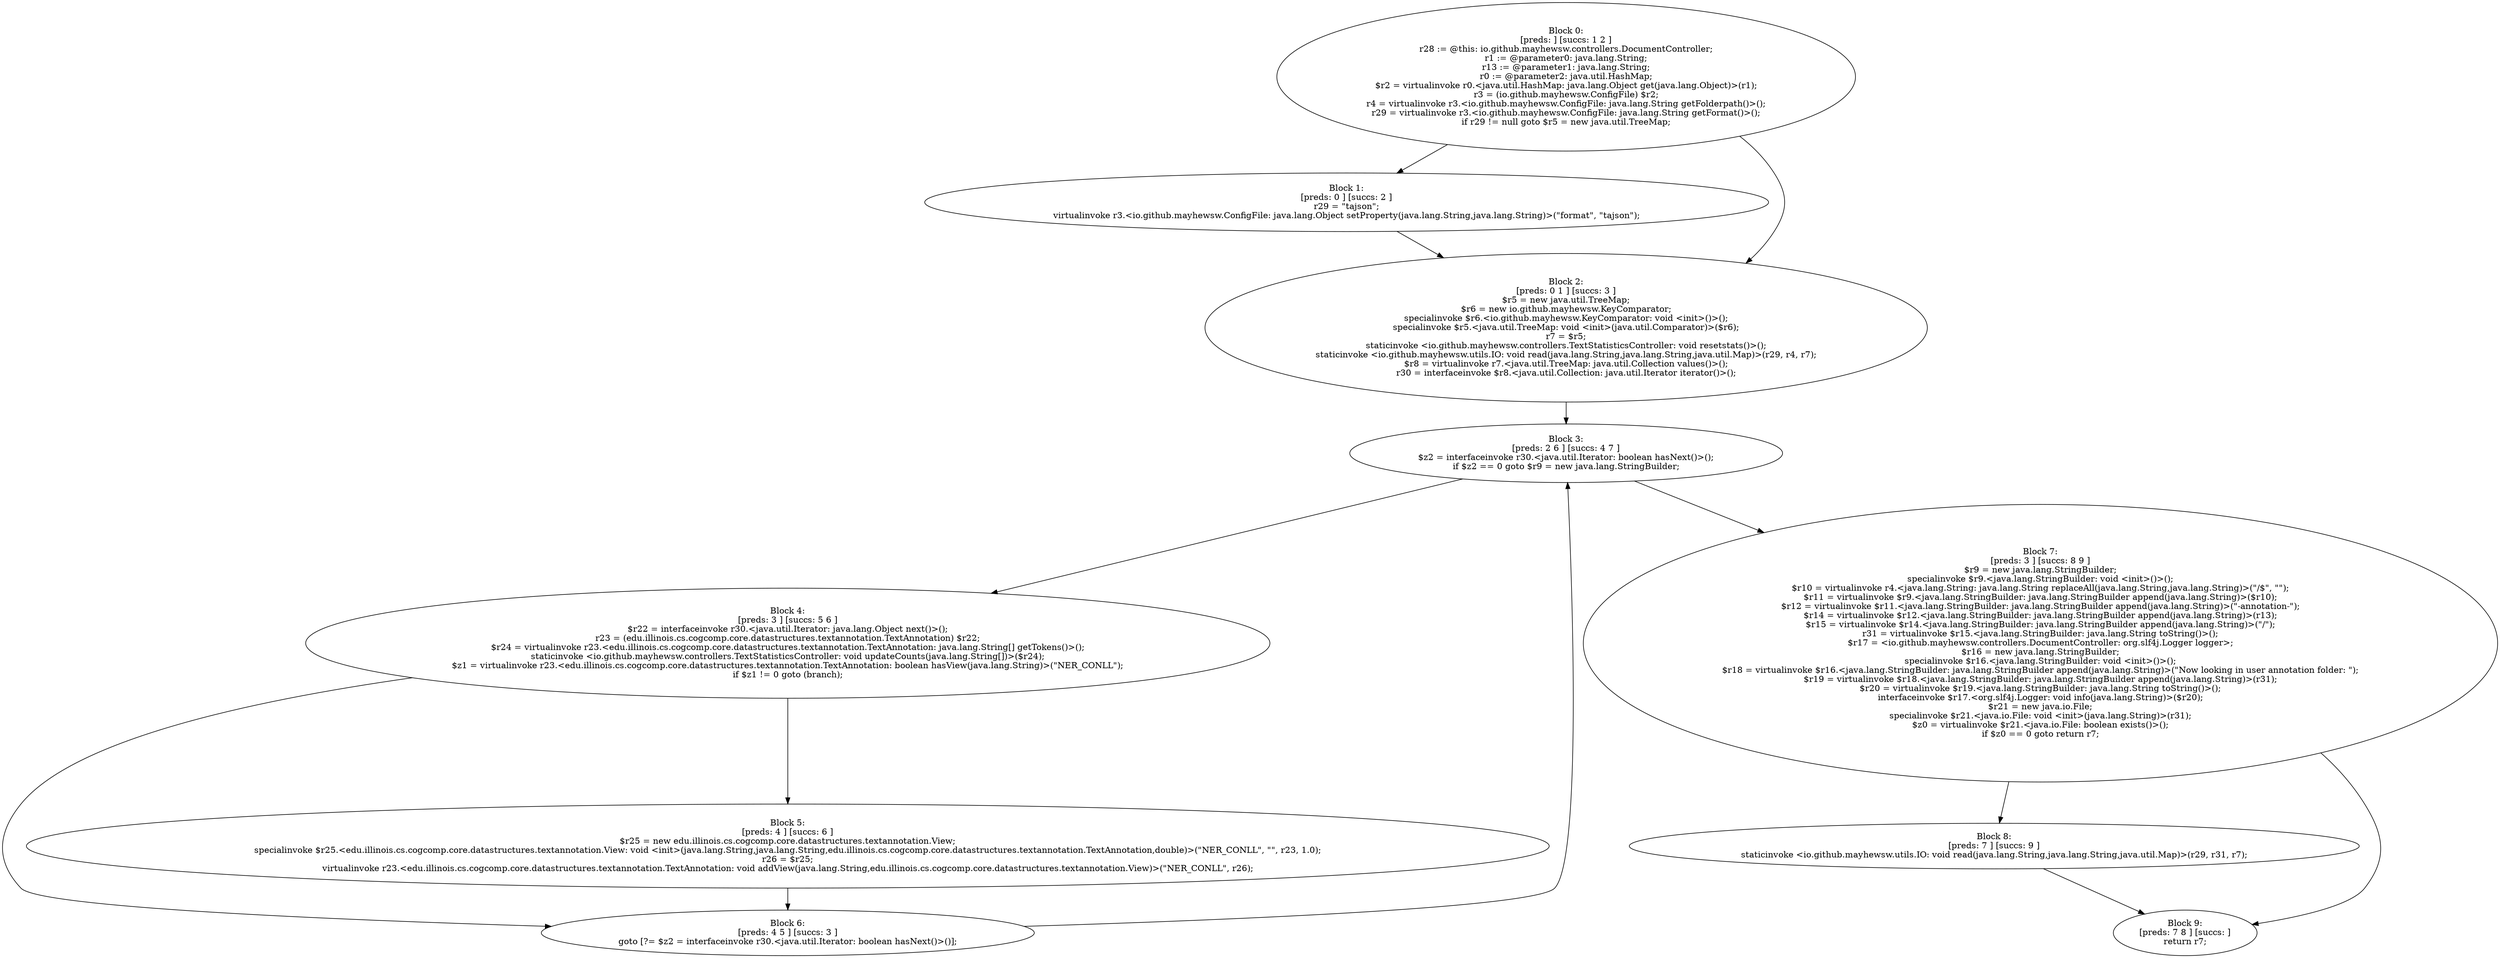 digraph "unitGraph" {
    "Block 0:
[preds: ] [succs: 1 2 ]
r28 := @this: io.github.mayhewsw.controllers.DocumentController;
r1 := @parameter0: java.lang.String;
r13 := @parameter1: java.lang.String;
r0 := @parameter2: java.util.HashMap;
$r2 = virtualinvoke r0.<java.util.HashMap: java.lang.Object get(java.lang.Object)>(r1);
r3 = (io.github.mayhewsw.ConfigFile) $r2;
r4 = virtualinvoke r3.<io.github.mayhewsw.ConfigFile: java.lang.String getFolderpath()>();
r29 = virtualinvoke r3.<io.github.mayhewsw.ConfigFile: java.lang.String getFormat()>();
if r29 != null goto $r5 = new java.util.TreeMap;
"
    "Block 1:
[preds: 0 ] [succs: 2 ]
r29 = \"tajson\";
virtualinvoke r3.<io.github.mayhewsw.ConfigFile: java.lang.Object setProperty(java.lang.String,java.lang.String)>(\"format\", \"tajson\");
"
    "Block 2:
[preds: 0 1 ] [succs: 3 ]
$r5 = new java.util.TreeMap;
$r6 = new io.github.mayhewsw.KeyComparator;
specialinvoke $r6.<io.github.mayhewsw.KeyComparator: void <init>()>();
specialinvoke $r5.<java.util.TreeMap: void <init>(java.util.Comparator)>($r6);
r7 = $r5;
staticinvoke <io.github.mayhewsw.controllers.TextStatisticsController: void resetstats()>();
staticinvoke <io.github.mayhewsw.utils.IO: void read(java.lang.String,java.lang.String,java.util.Map)>(r29, r4, r7);
$r8 = virtualinvoke r7.<java.util.TreeMap: java.util.Collection values()>();
r30 = interfaceinvoke $r8.<java.util.Collection: java.util.Iterator iterator()>();
"
    "Block 3:
[preds: 2 6 ] [succs: 4 7 ]
$z2 = interfaceinvoke r30.<java.util.Iterator: boolean hasNext()>();
if $z2 == 0 goto $r9 = new java.lang.StringBuilder;
"
    "Block 4:
[preds: 3 ] [succs: 5 6 ]
$r22 = interfaceinvoke r30.<java.util.Iterator: java.lang.Object next()>();
r23 = (edu.illinois.cs.cogcomp.core.datastructures.textannotation.TextAnnotation) $r22;
$r24 = virtualinvoke r23.<edu.illinois.cs.cogcomp.core.datastructures.textannotation.TextAnnotation: java.lang.String[] getTokens()>();
staticinvoke <io.github.mayhewsw.controllers.TextStatisticsController: void updateCounts(java.lang.String[])>($r24);
$z1 = virtualinvoke r23.<edu.illinois.cs.cogcomp.core.datastructures.textannotation.TextAnnotation: boolean hasView(java.lang.String)>(\"NER_CONLL\");
if $z1 != 0 goto (branch);
"
    "Block 5:
[preds: 4 ] [succs: 6 ]
$r25 = new edu.illinois.cs.cogcomp.core.datastructures.textannotation.View;
specialinvoke $r25.<edu.illinois.cs.cogcomp.core.datastructures.textannotation.View: void <init>(java.lang.String,java.lang.String,edu.illinois.cs.cogcomp.core.datastructures.textannotation.TextAnnotation,double)>(\"NER_CONLL\", \"\", r23, 1.0);
r26 = $r25;
virtualinvoke r23.<edu.illinois.cs.cogcomp.core.datastructures.textannotation.TextAnnotation: void addView(java.lang.String,edu.illinois.cs.cogcomp.core.datastructures.textannotation.View)>(\"NER_CONLL\", r26);
"
    "Block 6:
[preds: 4 5 ] [succs: 3 ]
goto [?= $z2 = interfaceinvoke r30.<java.util.Iterator: boolean hasNext()>()];
"
    "Block 7:
[preds: 3 ] [succs: 8 9 ]
$r9 = new java.lang.StringBuilder;
specialinvoke $r9.<java.lang.StringBuilder: void <init>()>();
$r10 = virtualinvoke r4.<java.lang.String: java.lang.String replaceAll(java.lang.String,java.lang.String)>(\"/$\", \"\");
$r11 = virtualinvoke $r9.<java.lang.StringBuilder: java.lang.StringBuilder append(java.lang.String)>($r10);
$r12 = virtualinvoke $r11.<java.lang.StringBuilder: java.lang.StringBuilder append(java.lang.String)>(\"-annotation-\");
$r14 = virtualinvoke $r12.<java.lang.StringBuilder: java.lang.StringBuilder append(java.lang.String)>(r13);
$r15 = virtualinvoke $r14.<java.lang.StringBuilder: java.lang.StringBuilder append(java.lang.String)>(\"/\");
r31 = virtualinvoke $r15.<java.lang.StringBuilder: java.lang.String toString()>();
$r17 = <io.github.mayhewsw.controllers.DocumentController: org.slf4j.Logger logger>;
$r16 = new java.lang.StringBuilder;
specialinvoke $r16.<java.lang.StringBuilder: void <init>()>();
$r18 = virtualinvoke $r16.<java.lang.StringBuilder: java.lang.StringBuilder append(java.lang.String)>(\"Now looking in user annotation folder: \");
$r19 = virtualinvoke $r18.<java.lang.StringBuilder: java.lang.StringBuilder append(java.lang.String)>(r31);
$r20 = virtualinvoke $r19.<java.lang.StringBuilder: java.lang.String toString()>();
interfaceinvoke $r17.<org.slf4j.Logger: void info(java.lang.String)>($r20);
$r21 = new java.io.File;
specialinvoke $r21.<java.io.File: void <init>(java.lang.String)>(r31);
$z0 = virtualinvoke $r21.<java.io.File: boolean exists()>();
if $z0 == 0 goto return r7;
"
    "Block 8:
[preds: 7 ] [succs: 9 ]
staticinvoke <io.github.mayhewsw.utils.IO: void read(java.lang.String,java.lang.String,java.util.Map)>(r29, r31, r7);
"
    "Block 9:
[preds: 7 8 ] [succs: ]
return r7;
"
    "Block 0:
[preds: ] [succs: 1 2 ]
r28 := @this: io.github.mayhewsw.controllers.DocumentController;
r1 := @parameter0: java.lang.String;
r13 := @parameter1: java.lang.String;
r0 := @parameter2: java.util.HashMap;
$r2 = virtualinvoke r0.<java.util.HashMap: java.lang.Object get(java.lang.Object)>(r1);
r3 = (io.github.mayhewsw.ConfigFile) $r2;
r4 = virtualinvoke r3.<io.github.mayhewsw.ConfigFile: java.lang.String getFolderpath()>();
r29 = virtualinvoke r3.<io.github.mayhewsw.ConfigFile: java.lang.String getFormat()>();
if r29 != null goto $r5 = new java.util.TreeMap;
"->"Block 1:
[preds: 0 ] [succs: 2 ]
r29 = \"tajson\";
virtualinvoke r3.<io.github.mayhewsw.ConfigFile: java.lang.Object setProperty(java.lang.String,java.lang.String)>(\"format\", \"tajson\");
";
    "Block 0:
[preds: ] [succs: 1 2 ]
r28 := @this: io.github.mayhewsw.controllers.DocumentController;
r1 := @parameter0: java.lang.String;
r13 := @parameter1: java.lang.String;
r0 := @parameter2: java.util.HashMap;
$r2 = virtualinvoke r0.<java.util.HashMap: java.lang.Object get(java.lang.Object)>(r1);
r3 = (io.github.mayhewsw.ConfigFile) $r2;
r4 = virtualinvoke r3.<io.github.mayhewsw.ConfigFile: java.lang.String getFolderpath()>();
r29 = virtualinvoke r3.<io.github.mayhewsw.ConfigFile: java.lang.String getFormat()>();
if r29 != null goto $r5 = new java.util.TreeMap;
"->"Block 2:
[preds: 0 1 ] [succs: 3 ]
$r5 = new java.util.TreeMap;
$r6 = new io.github.mayhewsw.KeyComparator;
specialinvoke $r6.<io.github.mayhewsw.KeyComparator: void <init>()>();
specialinvoke $r5.<java.util.TreeMap: void <init>(java.util.Comparator)>($r6);
r7 = $r5;
staticinvoke <io.github.mayhewsw.controllers.TextStatisticsController: void resetstats()>();
staticinvoke <io.github.mayhewsw.utils.IO: void read(java.lang.String,java.lang.String,java.util.Map)>(r29, r4, r7);
$r8 = virtualinvoke r7.<java.util.TreeMap: java.util.Collection values()>();
r30 = interfaceinvoke $r8.<java.util.Collection: java.util.Iterator iterator()>();
";
    "Block 1:
[preds: 0 ] [succs: 2 ]
r29 = \"tajson\";
virtualinvoke r3.<io.github.mayhewsw.ConfigFile: java.lang.Object setProperty(java.lang.String,java.lang.String)>(\"format\", \"tajson\");
"->"Block 2:
[preds: 0 1 ] [succs: 3 ]
$r5 = new java.util.TreeMap;
$r6 = new io.github.mayhewsw.KeyComparator;
specialinvoke $r6.<io.github.mayhewsw.KeyComparator: void <init>()>();
specialinvoke $r5.<java.util.TreeMap: void <init>(java.util.Comparator)>($r6);
r7 = $r5;
staticinvoke <io.github.mayhewsw.controllers.TextStatisticsController: void resetstats()>();
staticinvoke <io.github.mayhewsw.utils.IO: void read(java.lang.String,java.lang.String,java.util.Map)>(r29, r4, r7);
$r8 = virtualinvoke r7.<java.util.TreeMap: java.util.Collection values()>();
r30 = interfaceinvoke $r8.<java.util.Collection: java.util.Iterator iterator()>();
";
    "Block 2:
[preds: 0 1 ] [succs: 3 ]
$r5 = new java.util.TreeMap;
$r6 = new io.github.mayhewsw.KeyComparator;
specialinvoke $r6.<io.github.mayhewsw.KeyComparator: void <init>()>();
specialinvoke $r5.<java.util.TreeMap: void <init>(java.util.Comparator)>($r6);
r7 = $r5;
staticinvoke <io.github.mayhewsw.controllers.TextStatisticsController: void resetstats()>();
staticinvoke <io.github.mayhewsw.utils.IO: void read(java.lang.String,java.lang.String,java.util.Map)>(r29, r4, r7);
$r8 = virtualinvoke r7.<java.util.TreeMap: java.util.Collection values()>();
r30 = interfaceinvoke $r8.<java.util.Collection: java.util.Iterator iterator()>();
"->"Block 3:
[preds: 2 6 ] [succs: 4 7 ]
$z2 = interfaceinvoke r30.<java.util.Iterator: boolean hasNext()>();
if $z2 == 0 goto $r9 = new java.lang.StringBuilder;
";
    "Block 3:
[preds: 2 6 ] [succs: 4 7 ]
$z2 = interfaceinvoke r30.<java.util.Iterator: boolean hasNext()>();
if $z2 == 0 goto $r9 = new java.lang.StringBuilder;
"->"Block 4:
[preds: 3 ] [succs: 5 6 ]
$r22 = interfaceinvoke r30.<java.util.Iterator: java.lang.Object next()>();
r23 = (edu.illinois.cs.cogcomp.core.datastructures.textannotation.TextAnnotation) $r22;
$r24 = virtualinvoke r23.<edu.illinois.cs.cogcomp.core.datastructures.textannotation.TextAnnotation: java.lang.String[] getTokens()>();
staticinvoke <io.github.mayhewsw.controllers.TextStatisticsController: void updateCounts(java.lang.String[])>($r24);
$z1 = virtualinvoke r23.<edu.illinois.cs.cogcomp.core.datastructures.textannotation.TextAnnotation: boolean hasView(java.lang.String)>(\"NER_CONLL\");
if $z1 != 0 goto (branch);
";
    "Block 3:
[preds: 2 6 ] [succs: 4 7 ]
$z2 = interfaceinvoke r30.<java.util.Iterator: boolean hasNext()>();
if $z2 == 0 goto $r9 = new java.lang.StringBuilder;
"->"Block 7:
[preds: 3 ] [succs: 8 9 ]
$r9 = new java.lang.StringBuilder;
specialinvoke $r9.<java.lang.StringBuilder: void <init>()>();
$r10 = virtualinvoke r4.<java.lang.String: java.lang.String replaceAll(java.lang.String,java.lang.String)>(\"/$\", \"\");
$r11 = virtualinvoke $r9.<java.lang.StringBuilder: java.lang.StringBuilder append(java.lang.String)>($r10);
$r12 = virtualinvoke $r11.<java.lang.StringBuilder: java.lang.StringBuilder append(java.lang.String)>(\"-annotation-\");
$r14 = virtualinvoke $r12.<java.lang.StringBuilder: java.lang.StringBuilder append(java.lang.String)>(r13);
$r15 = virtualinvoke $r14.<java.lang.StringBuilder: java.lang.StringBuilder append(java.lang.String)>(\"/\");
r31 = virtualinvoke $r15.<java.lang.StringBuilder: java.lang.String toString()>();
$r17 = <io.github.mayhewsw.controllers.DocumentController: org.slf4j.Logger logger>;
$r16 = new java.lang.StringBuilder;
specialinvoke $r16.<java.lang.StringBuilder: void <init>()>();
$r18 = virtualinvoke $r16.<java.lang.StringBuilder: java.lang.StringBuilder append(java.lang.String)>(\"Now looking in user annotation folder: \");
$r19 = virtualinvoke $r18.<java.lang.StringBuilder: java.lang.StringBuilder append(java.lang.String)>(r31);
$r20 = virtualinvoke $r19.<java.lang.StringBuilder: java.lang.String toString()>();
interfaceinvoke $r17.<org.slf4j.Logger: void info(java.lang.String)>($r20);
$r21 = new java.io.File;
specialinvoke $r21.<java.io.File: void <init>(java.lang.String)>(r31);
$z0 = virtualinvoke $r21.<java.io.File: boolean exists()>();
if $z0 == 0 goto return r7;
";
    "Block 4:
[preds: 3 ] [succs: 5 6 ]
$r22 = interfaceinvoke r30.<java.util.Iterator: java.lang.Object next()>();
r23 = (edu.illinois.cs.cogcomp.core.datastructures.textannotation.TextAnnotation) $r22;
$r24 = virtualinvoke r23.<edu.illinois.cs.cogcomp.core.datastructures.textannotation.TextAnnotation: java.lang.String[] getTokens()>();
staticinvoke <io.github.mayhewsw.controllers.TextStatisticsController: void updateCounts(java.lang.String[])>($r24);
$z1 = virtualinvoke r23.<edu.illinois.cs.cogcomp.core.datastructures.textannotation.TextAnnotation: boolean hasView(java.lang.String)>(\"NER_CONLL\");
if $z1 != 0 goto (branch);
"->"Block 5:
[preds: 4 ] [succs: 6 ]
$r25 = new edu.illinois.cs.cogcomp.core.datastructures.textannotation.View;
specialinvoke $r25.<edu.illinois.cs.cogcomp.core.datastructures.textannotation.View: void <init>(java.lang.String,java.lang.String,edu.illinois.cs.cogcomp.core.datastructures.textannotation.TextAnnotation,double)>(\"NER_CONLL\", \"\", r23, 1.0);
r26 = $r25;
virtualinvoke r23.<edu.illinois.cs.cogcomp.core.datastructures.textannotation.TextAnnotation: void addView(java.lang.String,edu.illinois.cs.cogcomp.core.datastructures.textannotation.View)>(\"NER_CONLL\", r26);
";
    "Block 4:
[preds: 3 ] [succs: 5 6 ]
$r22 = interfaceinvoke r30.<java.util.Iterator: java.lang.Object next()>();
r23 = (edu.illinois.cs.cogcomp.core.datastructures.textannotation.TextAnnotation) $r22;
$r24 = virtualinvoke r23.<edu.illinois.cs.cogcomp.core.datastructures.textannotation.TextAnnotation: java.lang.String[] getTokens()>();
staticinvoke <io.github.mayhewsw.controllers.TextStatisticsController: void updateCounts(java.lang.String[])>($r24);
$z1 = virtualinvoke r23.<edu.illinois.cs.cogcomp.core.datastructures.textannotation.TextAnnotation: boolean hasView(java.lang.String)>(\"NER_CONLL\");
if $z1 != 0 goto (branch);
"->"Block 6:
[preds: 4 5 ] [succs: 3 ]
goto [?= $z2 = interfaceinvoke r30.<java.util.Iterator: boolean hasNext()>()];
";
    "Block 5:
[preds: 4 ] [succs: 6 ]
$r25 = new edu.illinois.cs.cogcomp.core.datastructures.textannotation.View;
specialinvoke $r25.<edu.illinois.cs.cogcomp.core.datastructures.textannotation.View: void <init>(java.lang.String,java.lang.String,edu.illinois.cs.cogcomp.core.datastructures.textannotation.TextAnnotation,double)>(\"NER_CONLL\", \"\", r23, 1.0);
r26 = $r25;
virtualinvoke r23.<edu.illinois.cs.cogcomp.core.datastructures.textannotation.TextAnnotation: void addView(java.lang.String,edu.illinois.cs.cogcomp.core.datastructures.textannotation.View)>(\"NER_CONLL\", r26);
"->"Block 6:
[preds: 4 5 ] [succs: 3 ]
goto [?= $z2 = interfaceinvoke r30.<java.util.Iterator: boolean hasNext()>()];
";
    "Block 6:
[preds: 4 5 ] [succs: 3 ]
goto [?= $z2 = interfaceinvoke r30.<java.util.Iterator: boolean hasNext()>()];
"->"Block 3:
[preds: 2 6 ] [succs: 4 7 ]
$z2 = interfaceinvoke r30.<java.util.Iterator: boolean hasNext()>();
if $z2 == 0 goto $r9 = new java.lang.StringBuilder;
";
    "Block 7:
[preds: 3 ] [succs: 8 9 ]
$r9 = new java.lang.StringBuilder;
specialinvoke $r9.<java.lang.StringBuilder: void <init>()>();
$r10 = virtualinvoke r4.<java.lang.String: java.lang.String replaceAll(java.lang.String,java.lang.String)>(\"/$\", \"\");
$r11 = virtualinvoke $r9.<java.lang.StringBuilder: java.lang.StringBuilder append(java.lang.String)>($r10);
$r12 = virtualinvoke $r11.<java.lang.StringBuilder: java.lang.StringBuilder append(java.lang.String)>(\"-annotation-\");
$r14 = virtualinvoke $r12.<java.lang.StringBuilder: java.lang.StringBuilder append(java.lang.String)>(r13);
$r15 = virtualinvoke $r14.<java.lang.StringBuilder: java.lang.StringBuilder append(java.lang.String)>(\"/\");
r31 = virtualinvoke $r15.<java.lang.StringBuilder: java.lang.String toString()>();
$r17 = <io.github.mayhewsw.controllers.DocumentController: org.slf4j.Logger logger>;
$r16 = new java.lang.StringBuilder;
specialinvoke $r16.<java.lang.StringBuilder: void <init>()>();
$r18 = virtualinvoke $r16.<java.lang.StringBuilder: java.lang.StringBuilder append(java.lang.String)>(\"Now looking in user annotation folder: \");
$r19 = virtualinvoke $r18.<java.lang.StringBuilder: java.lang.StringBuilder append(java.lang.String)>(r31);
$r20 = virtualinvoke $r19.<java.lang.StringBuilder: java.lang.String toString()>();
interfaceinvoke $r17.<org.slf4j.Logger: void info(java.lang.String)>($r20);
$r21 = new java.io.File;
specialinvoke $r21.<java.io.File: void <init>(java.lang.String)>(r31);
$z0 = virtualinvoke $r21.<java.io.File: boolean exists()>();
if $z0 == 0 goto return r7;
"->"Block 8:
[preds: 7 ] [succs: 9 ]
staticinvoke <io.github.mayhewsw.utils.IO: void read(java.lang.String,java.lang.String,java.util.Map)>(r29, r31, r7);
";
    "Block 7:
[preds: 3 ] [succs: 8 9 ]
$r9 = new java.lang.StringBuilder;
specialinvoke $r9.<java.lang.StringBuilder: void <init>()>();
$r10 = virtualinvoke r4.<java.lang.String: java.lang.String replaceAll(java.lang.String,java.lang.String)>(\"/$\", \"\");
$r11 = virtualinvoke $r9.<java.lang.StringBuilder: java.lang.StringBuilder append(java.lang.String)>($r10);
$r12 = virtualinvoke $r11.<java.lang.StringBuilder: java.lang.StringBuilder append(java.lang.String)>(\"-annotation-\");
$r14 = virtualinvoke $r12.<java.lang.StringBuilder: java.lang.StringBuilder append(java.lang.String)>(r13);
$r15 = virtualinvoke $r14.<java.lang.StringBuilder: java.lang.StringBuilder append(java.lang.String)>(\"/\");
r31 = virtualinvoke $r15.<java.lang.StringBuilder: java.lang.String toString()>();
$r17 = <io.github.mayhewsw.controllers.DocumentController: org.slf4j.Logger logger>;
$r16 = new java.lang.StringBuilder;
specialinvoke $r16.<java.lang.StringBuilder: void <init>()>();
$r18 = virtualinvoke $r16.<java.lang.StringBuilder: java.lang.StringBuilder append(java.lang.String)>(\"Now looking in user annotation folder: \");
$r19 = virtualinvoke $r18.<java.lang.StringBuilder: java.lang.StringBuilder append(java.lang.String)>(r31);
$r20 = virtualinvoke $r19.<java.lang.StringBuilder: java.lang.String toString()>();
interfaceinvoke $r17.<org.slf4j.Logger: void info(java.lang.String)>($r20);
$r21 = new java.io.File;
specialinvoke $r21.<java.io.File: void <init>(java.lang.String)>(r31);
$z0 = virtualinvoke $r21.<java.io.File: boolean exists()>();
if $z0 == 0 goto return r7;
"->"Block 9:
[preds: 7 8 ] [succs: ]
return r7;
";
    "Block 8:
[preds: 7 ] [succs: 9 ]
staticinvoke <io.github.mayhewsw.utils.IO: void read(java.lang.String,java.lang.String,java.util.Map)>(r29, r31, r7);
"->"Block 9:
[preds: 7 8 ] [succs: ]
return r7;
";
}
